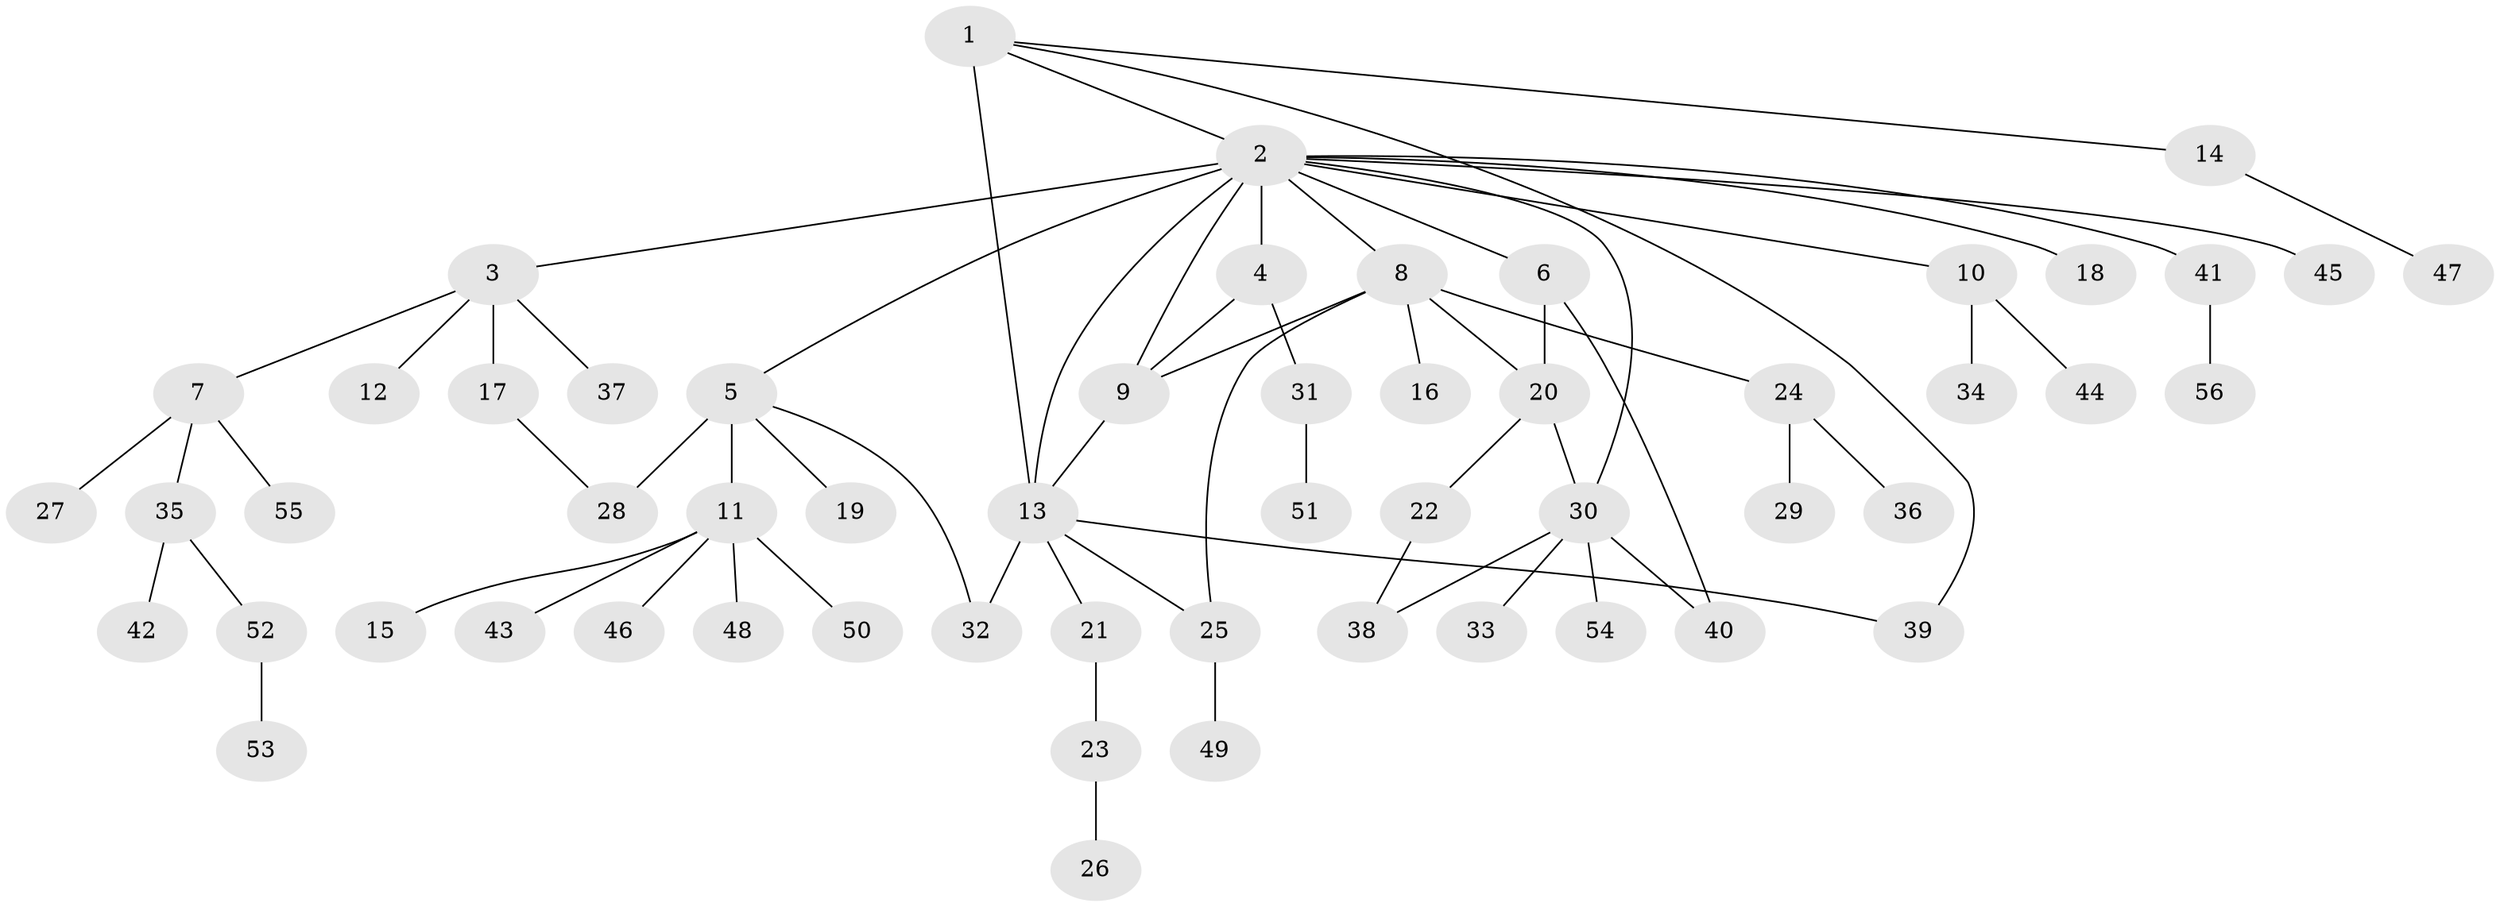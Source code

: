 // original degree distribution, {4: 0.05405405405405406, 24: 0.009009009009009009, 6: 0.009009009009009009, 2: 0.2072072072072072, 10: 0.009009009009009009, 5: 0.02702702702702703, 7: 0.02702702702702703, 12: 0.009009009009009009, 1: 0.5495495495495496, 3: 0.0990990990990991}
// Generated by graph-tools (version 1.1) at 2025/35/03/09/25 02:35:18]
// undirected, 56 vertices, 67 edges
graph export_dot {
graph [start="1"]
  node [color=gray90,style=filled];
  1;
  2;
  3;
  4;
  5;
  6;
  7;
  8;
  9;
  10;
  11;
  12;
  13;
  14;
  15;
  16;
  17;
  18;
  19;
  20;
  21;
  22;
  23;
  24;
  25;
  26;
  27;
  28;
  29;
  30;
  31;
  32;
  33;
  34;
  35;
  36;
  37;
  38;
  39;
  40;
  41;
  42;
  43;
  44;
  45;
  46;
  47;
  48;
  49;
  50;
  51;
  52;
  53;
  54;
  55;
  56;
  1 -- 2 [weight=1.0];
  1 -- 13 [weight=4.0];
  1 -- 14 [weight=1.0];
  1 -- 39 [weight=1.0];
  2 -- 3 [weight=1.0];
  2 -- 4 [weight=8.0];
  2 -- 5 [weight=1.0];
  2 -- 6 [weight=1.0];
  2 -- 8 [weight=1.0];
  2 -- 9 [weight=2.0];
  2 -- 10 [weight=1.0];
  2 -- 13 [weight=1.0];
  2 -- 18 [weight=1.0];
  2 -- 30 [weight=1.0];
  2 -- 41 [weight=1.0];
  2 -- 45 [weight=1.0];
  3 -- 7 [weight=1.0];
  3 -- 12 [weight=1.0];
  3 -- 17 [weight=1.0];
  3 -- 37 [weight=1.0];
  4 -- 9 [weight=2.0];
  4 -- 31 [weight=1.0];
  5 -- 11 [weight=1.0];
  5 -- 19 [weight=1.0];
  5 -- 28 [weight=4.0];
  5 -- 32 [weight=1.0];
  6 -- 20 [weight=1.0];
  6 -- 40 [weight=2.0];
  7 -- 27 [weight=1.0];
  7 -- 35 [weight=1.0];
  7 -- 55 [weight=1.0];
  8 -- 9 [weight=1.0];
  8 -- 16 [weight=1.0];
  8 -- 20 [weight=1.0];
  8 -- 24 [weight=1.0];
  8 -- 25 [weight=1.0];
  9 -- 13 [weight=1.0];
  10 -- 34 [weight=1.0];
  10 -- 44 [weight=1.0];
  11 -- 15 [weight=1.0];
  11 -- 43 [weight=1.0];
  11 -- 46 [weight=1.0];
  11 -- 48 [weight=1.0];
  11 -- 50 [weight=1.0];
  13 -- 21 [weight=1.0];
  13 -- 25 [weight=1.0];
  13 -- 32 [weight=1.0];
  13 -- 39 [weight=1.0];
  14 -- 47 [weight=1.0];
  17 -- 28 [weight=1.0];
  20 -- 22 [weight=1.0];
  20 -- 30 [weight=1.0];
  21 -- 23 [weight=1.0];
  22 -- 38 [weight=2.0];
  23 -- 26 [weight=1.0];
  24 -- 29 [weight=2.0];
  24 -- 36 [weight=1.0];
  25 -- 49 [weight=1.0];
  30 -- 33 [weight=1.0];
  30 -- 38 [weight=1.0];
  30 -- 40 [weight=1.0];
  30 -- 54 [weight=1.0];
  31 -- 51 [weight=1.0];
  35 -- 42 [weight=2.0];
  35 -- 52 [weight=1.0];
  41 -- 56 [weight=1.0];
  52 -- 53 [weight=1.0];
}
